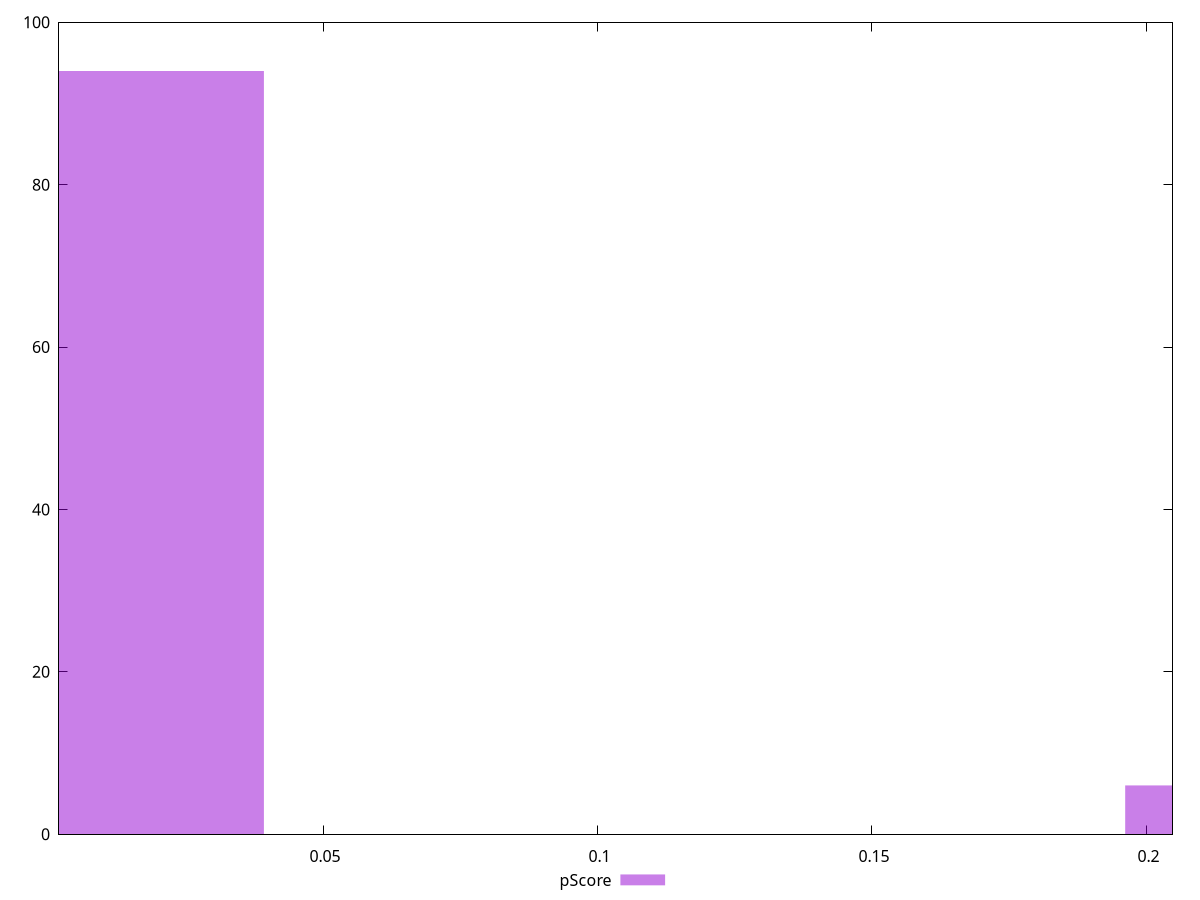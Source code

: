 reset

$pScore <<EOF
0 94
0.23536632315971354 6
EOF

set key outside below
set boxwidth 0.07845544105323785
set xrange [0.0018974147508046824:0.2047569218238503]
set yrange [0:100]
set trange [0:100]
set style fill transparent solid 0.5 noborder
set terminal svg size 640, 490 enhanced background rgb 'white'
set output "report_00017_2021-02-10T15-08-03.406Z/cumulative-layout-shift/samples/pages+cached/pScore/histogram.svg"

plot $pScore title "pScore" with boxes

reset
